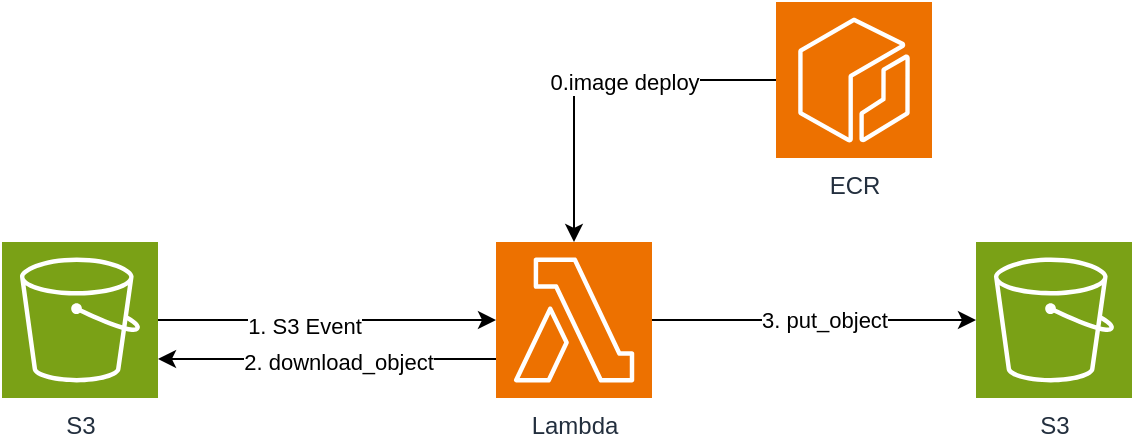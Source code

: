 <mxfile version="21.7.5" type="device">
  <diagram name="ページ1" id="k81u-r-RxDvKZMVKoM7c">
    <mxGraphModel dx="818" dy="520" grid="0" gridSize="10" guides="1" tooltips="1" connect="1" arrows="1" fold="1" page="1" pageScale="1" pageWidth="827" pageHeight="1169" math="0" shadow="0">
      <root>
        <mxCell id="0" />
        <mxCell id="1" parent="0" />
        <mxCell id="1wGLzybOuoffCyki-age-7" style="edgeStyle=orthogonalEdgeStyle;rounded=0;orthogonalLoop=1;jettySize=auto;html=1;entryX=0;entryY=0.5;entryDx=0;entryDy=0;entryPerimeter=0;" edge="1" parent="1" source="1wGLzybOuoffCyki-age-2" target="1wGLzybOuoffCyki-age-3">
          <mxGeometry relative="1" as="geometry" />
        </mxCell>
        <mxCell id="1wGLzybOuoffCyki-age-8" value="1. S3 Event" style="edgeLabel;html=1;align=center;verticalAlign=middle;resizable=0;points=[];" vertex="1" connectable="0" parent="1wGLzybOuoffCyki-age-7">
          <mxGeometry x="-0.137" y="-3" relative="1" as="geometry">
            <mxPoint as="offset" />
          </mxGeometry>
        </mxCell>
        <mxCell id="1wGLzybOuoffCyki-age-2" value="S3" style="sketch=0;points=[[0,0,0],[0.25,0,0],[0.5,0,0],[0.75,0,0],[1,0,0],[0,1,0],[0.25,1,0],[0.5,1,0],[0.75,1,0],[1,1,0],[0,0.25,0],[0,0.5,0],[0,0.75,0],[1,0.25,0],[1,0.5,0],[1,0.75,0]];outlineConnect=0;fontColor=#232F3E;fillColor=#7AA116;strokeColor=#ffffff;dashed=0;verticalLabelPosition=bottom;verticalAlign=top;align=center;html=1;fontSize=12;fontStyle=0;aspect=fixed;shape=mxgraph.aws4.resourceIcon;resIcon=mxgraph.aws4.s3;" vertex="1" parent="1">
          <mxGeometry x="42" y="159" width="78" height="78" as="geometry" />
        </mxCell>
        <mxCell id="1wGLzybOuoffCyki-age-5" style="edgeStyle=orthogonalEdgeStyle;rounded=0;orthogonalLoop=1;jettySize=auto;html=1;entryX=0.5;entryY=0;entryDx=0;entryDy=0;entryPerimeter=0;" edge="1" parent="1" source="1wGLzybOuoffCyki-age-4" target="1wGLzybOuoffCyki-age-3">
          <mxGeometry relative="1" as="geometry">
            <mxPoint x="429" y="269" as="sourcePoint" />
          </mxGeometry>
        </mxCell>
        <mxCell id="1wGLzybOuoffCyki-age-14" value="0.image deploy" style="edgeLabel;html=1;align=center;verticalAlign=middle;resizable=0;points=[];" vertex="1" connectable="0" parent="1wGLzybOuoffCyki-age-5">
          <mxGeometry x="-0.166" y="1" relative="1" as="geometry">
            <mxPoint as="offset" />
          </mxGeometry>
        </mxCell>
        <mxCell id="1wGLzybOuoffCyki-age-9" style="edgeStyle=orthogonalEdgeStyle;rounded=0;orthogonalLoop=1;jettySize=auto;html=1;" edge="1" parent="1" source="1wGLzybOuoffCyki-age-3" target="1wGLzybOuoffCyki-age-6">
          <mxGeometry relative="1" as="geometry" />
        </mxCell>
        <mxCell id="1wGLzybOuoffCyki-age-16" value="3. put_object" style="edgeLabel;html=1;align=center;verticalAlign=middle;resizable=0;points=[];" vertex="1" connectable="0" parent="1wGLzybOuoffCyki-age-9">
          <mxGeometry x="0.053" relative="1" as="geometry">
            <mxPoint as="offset" />
          </mxGeometry>
        </mxCell>
        <mxCell id="1wGLzybOuoffCyki-age-12" style="edgeStyle=orthogonalEdgeStyle;rounded=0;orthogonalLoop=1;jettySize=auto;html=1;exitX=0;exitY=0.75;exitDx=0;exitDy=0;exitPerimeter=0;entryX=1;entryY=0.75;entryDx=0;entryDy=0;entryPerimeter=0;" edge="1" parent="1" source="1wGLzybOuoffCyki-age-3" target="1wGLzybOuoffCyki-age-2">
          <mxGeometry relative="1" as="geometry" />
        </mxCell>
        <mxCell id="1wGLzybOuoffCyki-age-15" value="2. download_object" style="edgeLabel;html=1;align=center;verticalAlign=middle;resizable=0;points=[];" vertex="1" connectable="0" parent="1wGLzybOuoffCyki-age-12">
          <mxGeometry x="-0.17" y="1" relative="1" as="geometry">
            <mxPoint x="-9" as="offset" />
          </mxGeometry>
        </mxCell>
        <mxCell id="1wGLzybOuoffCyki-age-3" value="Lambda" style="sketch=0;points=[[0,0,0],[0.25,0,0],[0.5,0,0],[0.75,0,0],[1,0,0],[0,1,0],[0.25,1,0],[0.5,1,0],[0.75,1,0],[1,1,0],[0,0.25,0],[0,0.5,0],[0,0.75,0],[1,0.25,0],[1,0.5,0],[1,0.75,0]];outlineConnect=0;fontColor=#232F3E;fillColor=#ED7100;strokeColor=#ffffff;dashed=0;verticalLabelPosition=bottom;verticalAlign=top;align=center;html=1;fontSize=12;fontStyle=0;aspect=fixed;shape=mxgraph.aws4.resourceIcon;resIcon=mxgraph.aws4.lambda;" vertex="1" parent="1">
          <mxGeometry x="289" y="159" width="78" height="78" as="geometry" />
        </mxCell>
        <mxCell id="1wGLzybOuoffCyki-age-4" value="ECR" style="sketch=0;points=[[0,0,0],[0.25,0,0],[0.5,0,0],[0.75,0,0],[1,0,0],[0,1,0],[0.25,1,0],[0.5,1,0],[0.75,1,0],[1,1,0],[0,0.25,0],[0,0.5,0],[0,0.75,0],[1,0.25,0],[1,0.5,0],[1,0.75,0]];outlineConnect=0;fontColor=#232F3E;fillColor=#ED7100;strokeColor=#ffffff;dashed=0;verticalLabelPosition=bottom;verticalAlign=top;align=center;html=1;fontSize=12;fontStyle=0;aspect=fixed;shape=mxgraph.aws4.resourceIcon;resIcon=mxgraph.aws4.ecr;" vertex="1" parent="1">
          <mxGeometry x="429" y="39" width="78" height="78" as="geometry" />
        </mxCell>
        <mxCell id="1wGLzybOuoffCyki-age-6" value="S3" style="sketch=0;points=[[0,0,0],[0.25,0,0],[0.5,0,0],[0.75,0,0],[1,0,0],[0,1,0],[0.25,1,0],[0.5,1,0],[0.75,1,0],[1,1,0],[0,0.25,0],[0,0.5,0],[0,0.75,0],[1,0.25,0],[1,0.5,0],[1,0.75,0]];outlineConnect=0;fontColor=#232F3E;fillColor=#7AA116;strokeColor=#ffffff;dashed=0;verticalLabelPosition=bottom;verticalAlign=top;align=center;html=1;fontSize=12;fontStyle=0;aspect=fixed;shape=mxgraph.aws4.resourceIcon;resIcon=mxgraph.aws4.s3;" vertex="1" parent="1">
          <mxGeometry x="529" y="159" width="78" height="78" as="geometry" />
        </mxCell>
      </root>
    </mxGraphModel>
  </diagram>
</mxfile>
